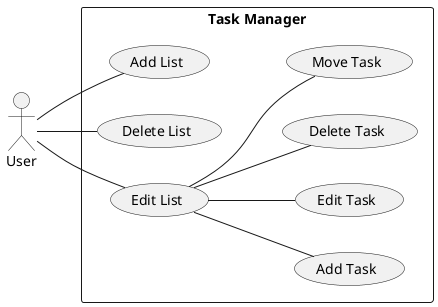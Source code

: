@startuml
!define USECASE
left to right direction
actor User

rectangle "Task Manager" {
    (Add List) as AddList
    (Delete List) as DeleteList
    (Edit List) as EditList
    (Add Task) as AddTask
    (Edit Task) as EditTask
    (Delete Task) as DeleteTask
    (Move Task) as MoveTask

    User -- AddList
    User -- DeleteList
    User -- EditList
    EditList -- AddTask
    EditList -- EditTask
    EditList -- DeleteTask
    EditList -- MoveTask
}
@enduml